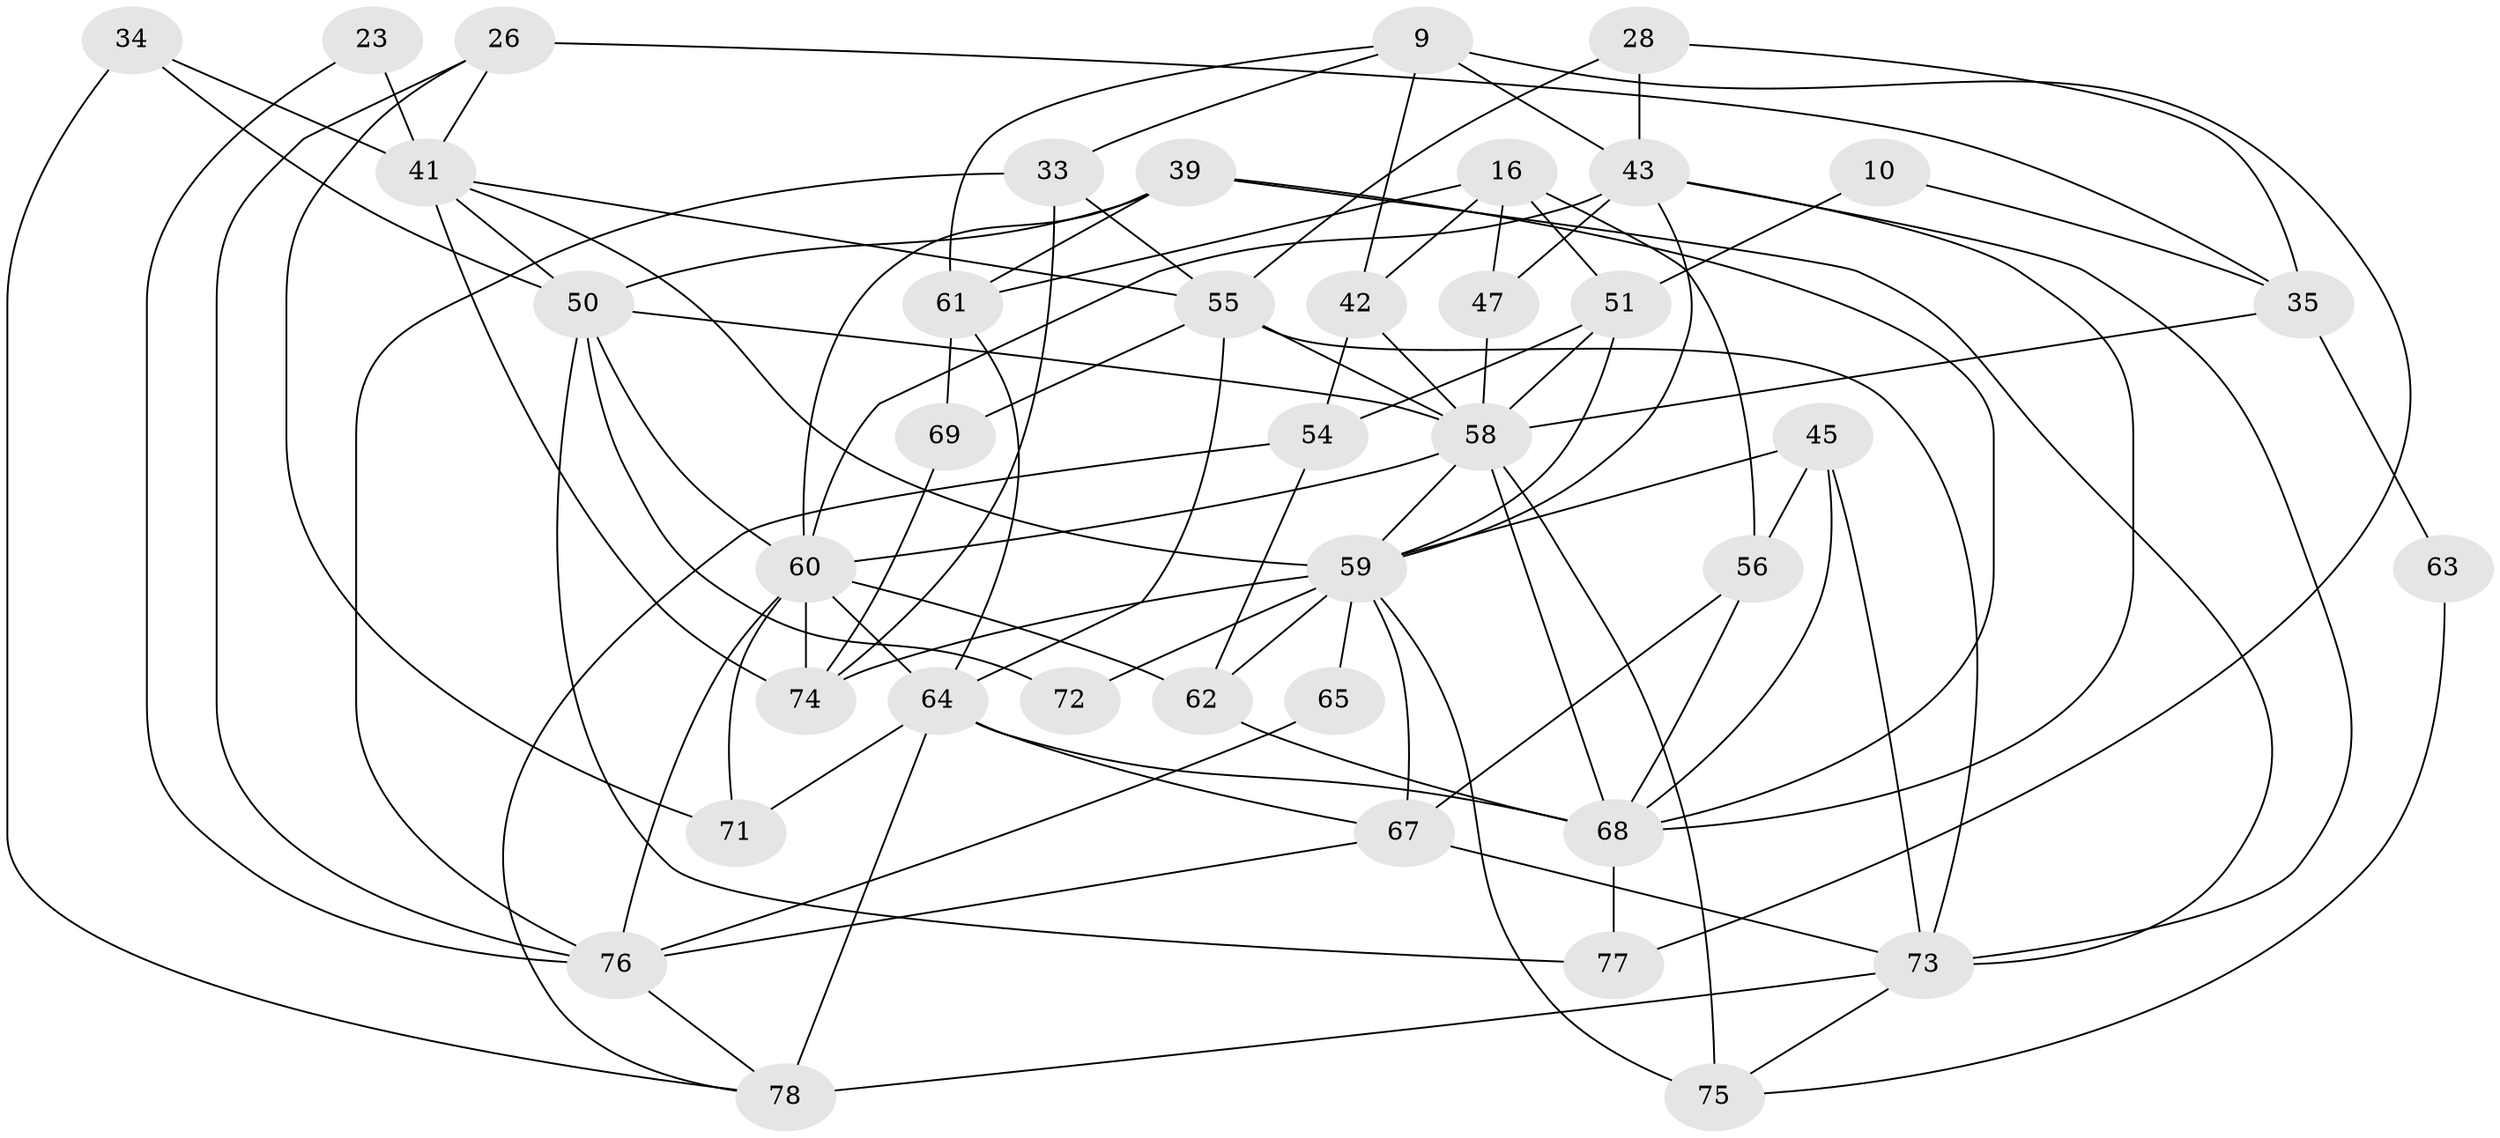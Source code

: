 // original degree distribution, {3: 0.32051282051282054, 4: 0.24358974358974358, 6: 0.15384615384615385, 7: 0.038461538461538464, 2: 0.11538461538461539, 5: 0.1282051282051282}
// Generated by graph-tools (version 1.1) at 2025/51/03/09/25 04:51:26]
// undirected, 39 vertices, 96 edges
graph export_dot {
graph [start="1"]
  node [color=gray90,style=filled];
  9;
  10;
  16;
  23;
  26 [super="+2"];
  28;
  33;
  34;
  35;
  39 [super="+18"];
  41 [super="+8"];
  42;
  43 [super="+27"];
  45 [super="+40"];
  47;
  50 [super="+44"];
  51 [super="+6"];
  54 [super="+13"];
  55 [super="+3+20+48"];
  56;
  58 [super="+4+46"];
  59 [super="+38+19+49"];
  60 [super="+30+31+52"];
  61 [super="+57+25"];
  62 [super="+53"];
  63;
  64 [super="+11"];
  65 [super="+24"];
  67 [super="+15"];
  68 [super="+32+12"];
  69;
  71;
  72;
  73 [super="+29+66"];
  74 [super="+37"];
  75;
  76 [super="+21"];
  77;
  78 [super="+70"];
  9 -- 42;
  9 -- 43 [weight=2];
  9 -- 33;
  9 -- 77;
  9 -- 61;
  10 -- 35;
  10 -- 51;
  16 -- 51;
  16 -- 42;
  16 -- 47;
  16 -- 56;
  16 -- 61;
  23 -- 76;
  23 -- 41 [weight=2];
  26 -- 35 [weight=2];
  26 -- 41;
  26 -- 76;
  26 -- 71;
  28 -- 35;
  28 -- 55;
  28 -- 43;
  33 -- 76 [weight=2];
  33 -- 74 [weight=2];
  33 -- 55;
  34 -- 78;
  34 -- 41 [weight=2];
  34 -- 50;
  35 -- 63;
  35 -- 58;
  39 -- 60;
  39 -- 68 [weight=2];
  39 -- 50 [weight=2];
  39 -- 61;
  39 -- 73;
  41 -- 74;
  41 -- 59;
  41 -- 55;
  41 -- 50;
  42 -- 54;
  42 -- 58;
  43 -- 47;
  43 -- 68;
  43 -- 60;
  43 -- 59;
  43 -- 73;
  45 -- 56 [weight=2];
  45 -- 68;
  45 -- 73;
  45 -- 59 [weight=2];
  47 -- 58;
  50 -- 72;
  50 -- 77;
  50 -- 58;
  50 -- 60;
  51 -- 54;
  51 -- 59;
  51 -- 58 [weight=2];
  54 -- 62;
  54 -- 78;
  55 -- 58 [weight=2];
  55 -- 69;
  55 -- 64 [weight=2];
  55 -- 73;
  56 -- 67;
  56 -- 68;
  58 -- 75 [weight=3];
  58 -- 60;
  58 -- 68;
  58 -- 59;
  59 -- 62 [weight=4];
  59 -- 65 [weight=2];
  59 -- 75 [weight=2];
  59 -- 67;
  59 -- 72;
  59 -- 74;
  60 -- 71;
  60 -- 64;
  60 -- 62;
  60 -- 74;
  60 -- 76;
  61 -- 69;
  61 -- 64;
  62 -- 68;
  63 -- 75;
  64 -- 68;
  64 -- 67;
  64 -- 71;
  64 -- 78 [weight=2];
  65 -- 76;
  67 -- 76;
  67 -- 73;
  68 -- 77;
  69 -- 74;
  73 -- 75;
  73 -- 78;
  76 -- 78;
}
